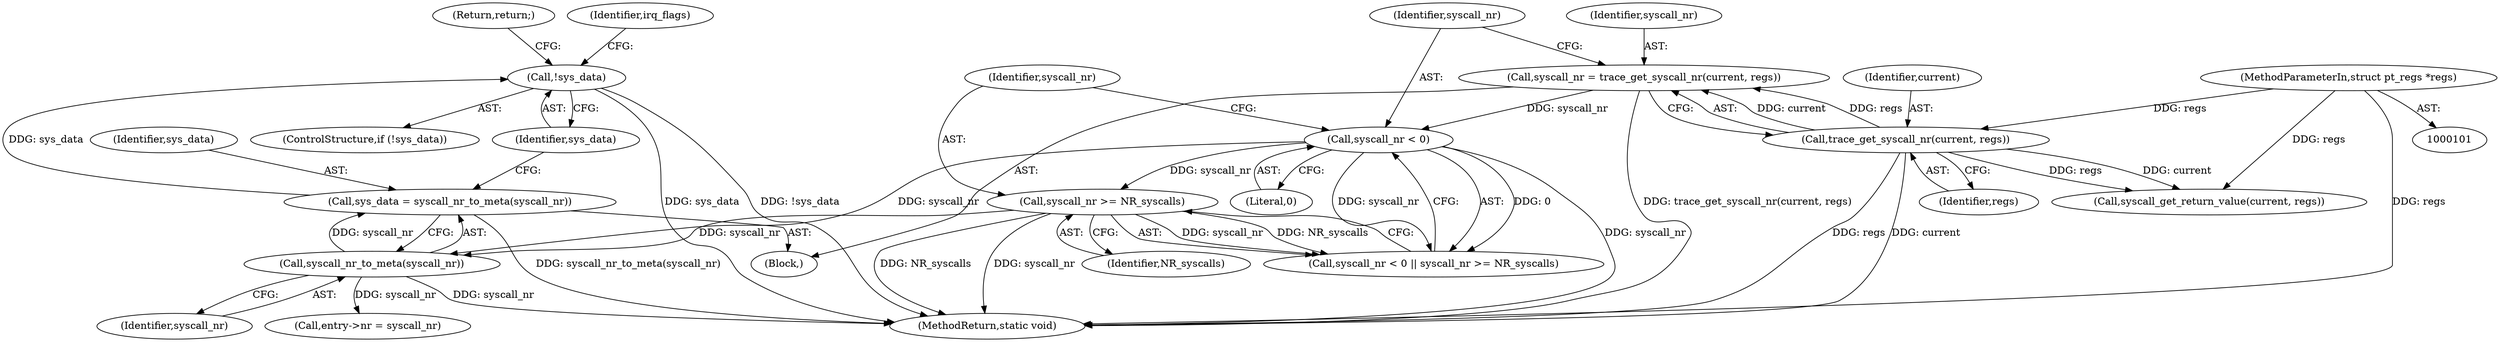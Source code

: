 digraph "0_linux_086ba77a6db00ed858ff07451bedee197df868c9_0@pointer" {
"1000153" [label="(Call,!sys_data)"];
"1000148" [label="(Call,sys_data = syscall_nr_to_meta(syscall_nr))"];
"1000150" [label="(Call,syscall_nr_to_meta(syscall_nr))"];
"1000125" [label="(Call,syscall_nr < 0)"];
"1000118" [label="(Call,syscall_nr = trace_get_syscall_nr(current, regs))"];
"1000120" [label="(Call,trace_get_syscall_nr(current, regs))"];
"1000103" [label="(MethodParameterIn,struct pt_regs *regs)"];
"1000128" [label="(Call,syscall_nr >= NR_syscalls)"];
"1000124" [label="(Call,syscall_nr < 0 || syscall_nr >= NR_syscalls)"];
"1000192" [label="(Call,entry->nr = syscall_nr)"];
"1000128" [label="(Call,syscall_nr >= NR_syscalls)"];
"1000150" [label="(Call,syscall_nr_to_meta(syscall_nr))"];
"1000118" [label="(Call,syscall_nr = trace_get_syscall_nr(current, regs))"];
"1000155" [label="(Return,return;)"];
"1000152" [label="(ControlStructure,if (!sys_data))"];
"1000125" [label="(Call,syscall_nr < 0)"];
"1000119" [label="(Identifier,syscall_nr)"];
"1000120" [label="(Call,trace_get_syscall_nr(current, regs))"];
"1000105" [label="(Block,)"];
"1000129" [label="(Identifier,syscall_nr)"];
"1000211" [label="(MethodReturn,static void)"];
"1000157" [label="(Identifier,irq_flags)"];
"1000127" [label="(Literal,0)"];
"1000126" [label="(Identifier,syscall_nr)"];
"1000130" [label="(Identifier,NR_syscalls)"];
"1000201" [label="(Call,syscall_get_return_value(current, regs))"];
"1000103" [label="(MethodParameterIn,struct pt_regs *regs)"];
"1000121" [label="(Identifier,current)"];
"1000148" [label="(Call,sys_data = syscall_nr_to_meta(syscall_nr))"];
"1000149" [label="(Identifier,sys_data)"];
"1000153" [label="(Call,!sys_data)"];
"1000154" [label="(Identifier,sys_data)"];
"1000122" [label="(Identifier,regs)"];
"1000151" [label="(Identifier,syscall_nr)"];
"1000153" -> "1000152"  [label="AST: "];
"1000153" -> "1000154"  [label="CFG: "];
"1000154" -> "1000153"  [label="AST: "];
"1000155" -> "1000153"  [label="CFG: "];
"1000157" -> "1000153"  [label="CFG: "];
"1000153" -> "1000211"  [label="DDG: sys_data"];
"1000153" -> "1000211"  [label="DDG: !sys_data"];
"1000148" -> "1000153"  [label="DDG: sys_data"];
"1000148" -> "1000105"  [label="AST: "];
"1000148" -> "1000150"  [label="CFG: "];
"1000149" -> "1000148"  [label="AST: "];
"1000150" -> "1000148"  [label="AST: "];
"1000154" -> "1000148"  [label="CFG: "];
"1000148" -> "1000211"  [label="DDG: syscall_nr_to_meta(syscall_nr)"];
"1000150" -> "1000148"  [label="DDG: syscall_nr"];
"1000150" -> "1000151"  [label="CFG: "];
"1000151" -> "1000150"  [label="AST: "];
"1000150" -> "1000211"  [label="DDG: syscall_nr"];
"1000125" -> "1000150"  [label="DDG: syscall_nr"];
"1000128" -> "1000150"  [label="DDG: syscall_nr"];
"1000150" -> "1000192"  [label="DDG: syscall_nr"];
"1000125" -> "1000124"  [label="AST: "];
"1000125" -> "1000127"  [label="CFG: "];
"1000126" -> "1000125"  [label="AST: "];
"1000127" -> "1000125"  [label="AST: "];
"1000129" -> "1000125"  [label="CFG: "];
"1000124" -> "1000125"  [label="CFG: "];
"1000125" -> "1000211"  [label="DDG: syscall_nr"];
"1000125" -> "1000124"  [label="DDG: syscall_nr"];
"1000125" -> "1000124"  [label="DDG: 0"];
"1000118" -> "1000125"  [label="DDG: syscall_nr"];
"1000125" -> "1000128"  [label="DDG: syscall_nr"];
"1000118" -> "1000105"  [label="AST: "];
"1000118" -> "1000120"  [label="CFG: "];
"1000119" -> "1000118"  [label="AST: "];
"1000120" -> "1000118"  [label="AST: "];
"1000126" -> "1000118"  [label="CFG: "];
"1000118" -> "1000211"  [label="DDG: trace_get_syscall_nr(current, regs)"];
"1000120" -> "1000118"  [label="DDG: current"];
"1000120" -> "1000118"  [label="DDG: regs"];
"1000120" -> "1000122"  [label="CFG: "];
"1000121" -> "1000120"  [label="AST: "];
"1000122" -> "1000120"  [label="AST: "];
"1000120" -> "1000211"  [label="DDG: current"];
"1000120" -> "1000211"  [label="DDG: regs"];
"1000103" -> "1000120"  [label="DDG: regs"];
"1000120" -> "1000201"  [label="DDG: current"];
"1000120" -> "1000201"  [label="DDG: regs"];
"1000103" -> "1000101"  [label="AST: "];
"1000103" -> "1000211"  [label="DDG: regs"];
"1000103" -> "1000201"  [label="DDG: regs"];
"1000128" -> "1000124"  [label="AST: "];
"1000128" -> "1000130"  [label="CFG: "];
"1000129" -> "1000128"  [label="AST: "];
"1000130" -> "1000128"  [label="AST: "];
"1000124" -> "1000128"  [label="CFG: "];
"1000128" -> "1000211"  [label="DDG: NR_syscalls"];
"1000128" -> "1000211"  [label="DDG: syscall_nr"];
"1000128" -> "1000124"  [label="DDG: syscall_nr"];
"1000128" -> "1000124"  [label="DDG: NR_syscalls"];
}
